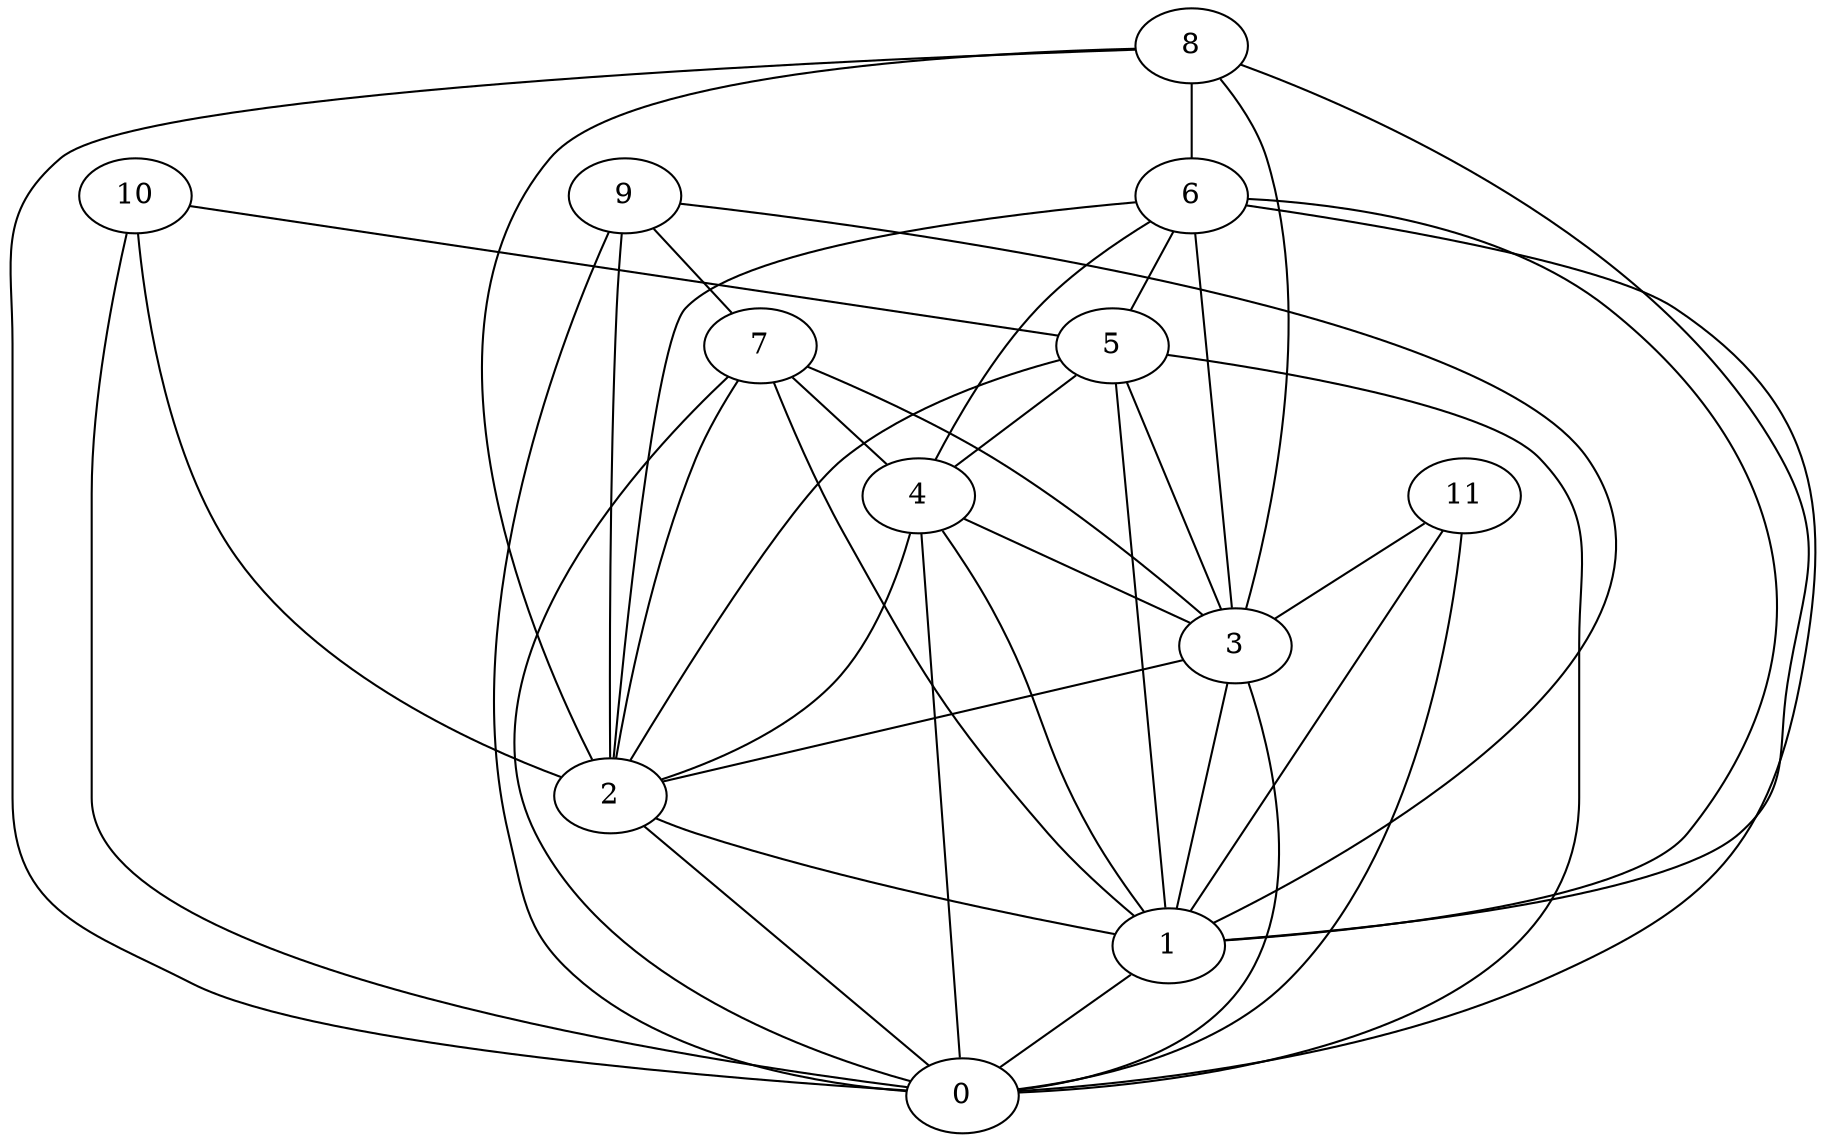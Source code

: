 graph G {
0;
1;
2;
3;
4;
5;
6;
7;
8;
9;
10;
11;
11--3 ;
11--1 ;
11--0 ;
10--2 ;
10--5 ;
10--0 ;
9--1 ;
9--7 ;
9--0 ;
9--2 ;
8--2 ;
8--6 ;
8--0 ;
8--3 ;
8--1 ;
7--3 ;
7--1 ;
7--4 ;
7--0 ;
7--2 ;
6--2 ;
6--0 ;
6--4 ;
6--1 ;
6--5 ;
6--3 ;
5--0 ;
5--3 ;
5--4 ;
5--1 ;
5--2 ;
4--2 ;
4--1 ;
4--3 ;
4--0 ;
3--1 ;
3--0 ;
3--2 ;
2--1 ;
2--0 ;
1--0 ;
}
